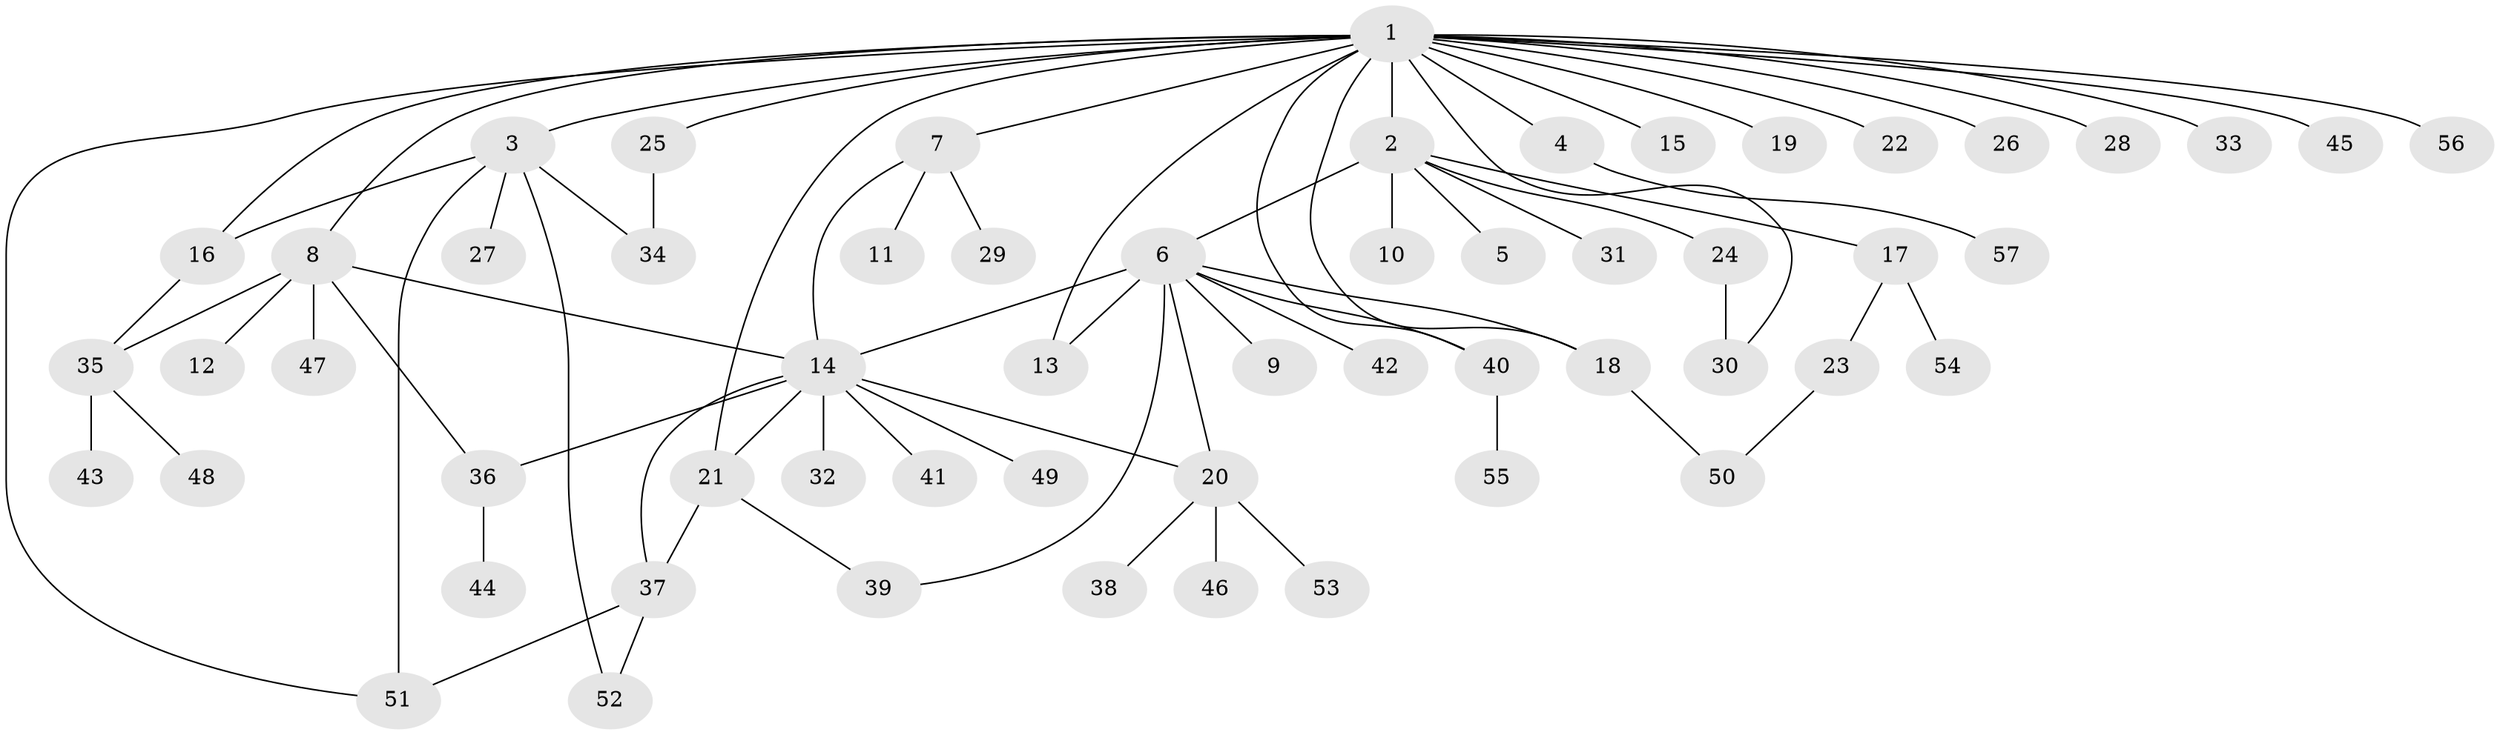 // Generated by graph-tools (version 1.1) at 2025/49/03/09/25 03:49:46]
// undirected, 57 vertices, 74 edges
graph export_dot {
graph [start="1"]
  node [color=gray90,style=filled];
  1;
  2;
  3;
  4;
  5;
  6;
  7;
  8;
  9;
  10;
  11;
  12;
  13;
  14;
  15;
  16;
  17;
  18;
  19;
  20;
  21;
  22;
  23;
  24;
  25;
  26;
  27;
  28;
  29;
  30;
  31;
  32;
  33;
  34;
  35;
  36;
  37;
  38;
  39;
  40;
  41;
  42;
  43;
  44;
  45;
  46;
  47;
  48;
  49;
  50;
  51;
  52;
  53;
  54;
  55;
  56;
  57;
  1 -- 2;
  1 -- 3;
  1 -- 4;
  1 -- 7;
  1 -- 8;
  1 -- 13;
  1 -- 15;
  1 -- 16;
  1 -- 18;
  1 -- 19;
  1 -- 21;
  1 -- 22;
  1 -- 25;
  1 -- 26;
  1 -- 28;
  1 -- 30;
  1 -- 33;
  1 -- 40;
  1 -- 45;
  1 -- 51;
  1 -- 56;
  2 -- 5;
  2 -- 6;
  2 -- 10;
  2 -- 17;
  2 -- 24;
  2 -- 31;
  3 -- 16;
  3 -- 27;
  3 -- 34;
  3 -- 51;
  3 -- 52;
  4 -- 57;
  6 -- 9;
  6 -- 13;
  6 -- 14;
  6 -- 18;
  6 -- 20;
  6 -- 39;
  6 -- 40;
  6 -- 42;
  7 -- 11;
  7 -- 14;
  7 -- 29;
  8 -- 12;
  8 -- 14;
  8 -- 35;
  8 -- 36;
  8 -- 47;
  14 -- 20;
  14 -- 21;
  14 -- 32;
  14 -- 36;
  14 -- 37;
  14 -- 41;
  14 -- 49;
  16 -- 35;
  17 -- 23;
  17 -- 54;
  18 -- 50;
  20 -- 38;
  20 -- 46;
  20 -- 53;
  21 -- 37;
  21 -- 39;
  23 -- 50;
  24 -- 30;
  25 -- 34;
  35 -- 43;
  35 -- 48;
  36 -- 44;
  37 -- 51;
  37 -- 52;
  40 -- 55;
}
